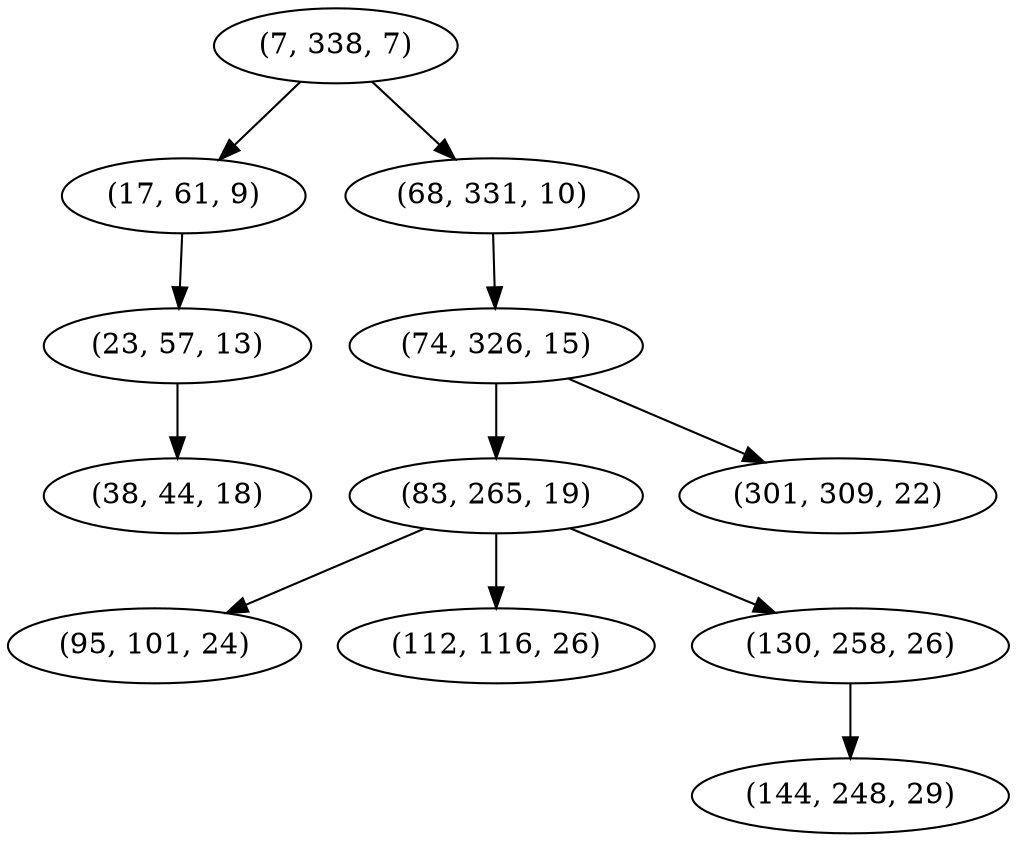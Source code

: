 digraph tree {
    "(7, 338, 7)";
    "(17, 61, 9)";
    "(23, 57, 13)";
    "(38, 44, 18)";
    "(68, 331, 10)";
    "(74, 326, 15)";
    "(83, 265, 19)";
    "(95, 101, 24)";
    "(112, 116, 26)";
    "(130, 258, 26)";
    "(144, 248, 29)";
    "(301, 309, 22)";
    "(7, 338, 7)" -> "(17, 61, 9)";
    "(7, 338, 7)" -> "(68, 331, 10)";
    "(17, 61, 9)" -> "(23, 57, 13)";
    "(23, 57, 13)" -> "(38, 44, 18)";
    "(68, 331, 10)" -> "(74, 326, 15)";
    "(74, 326, 15)" -> "(83, 265, 19)";
    "(74, 326, 15)" -> "(301, 309, 22)";
    "(83, 265, 19)" -> "(95, 101, 24)";
    "(83, 265, 19)" -> "(112, 116, 26)";
    "(83, 265, 19)" -> "(130, 258, 26)";
    "(130, 258, 26)" -> "(144, 248, 29)";
}
